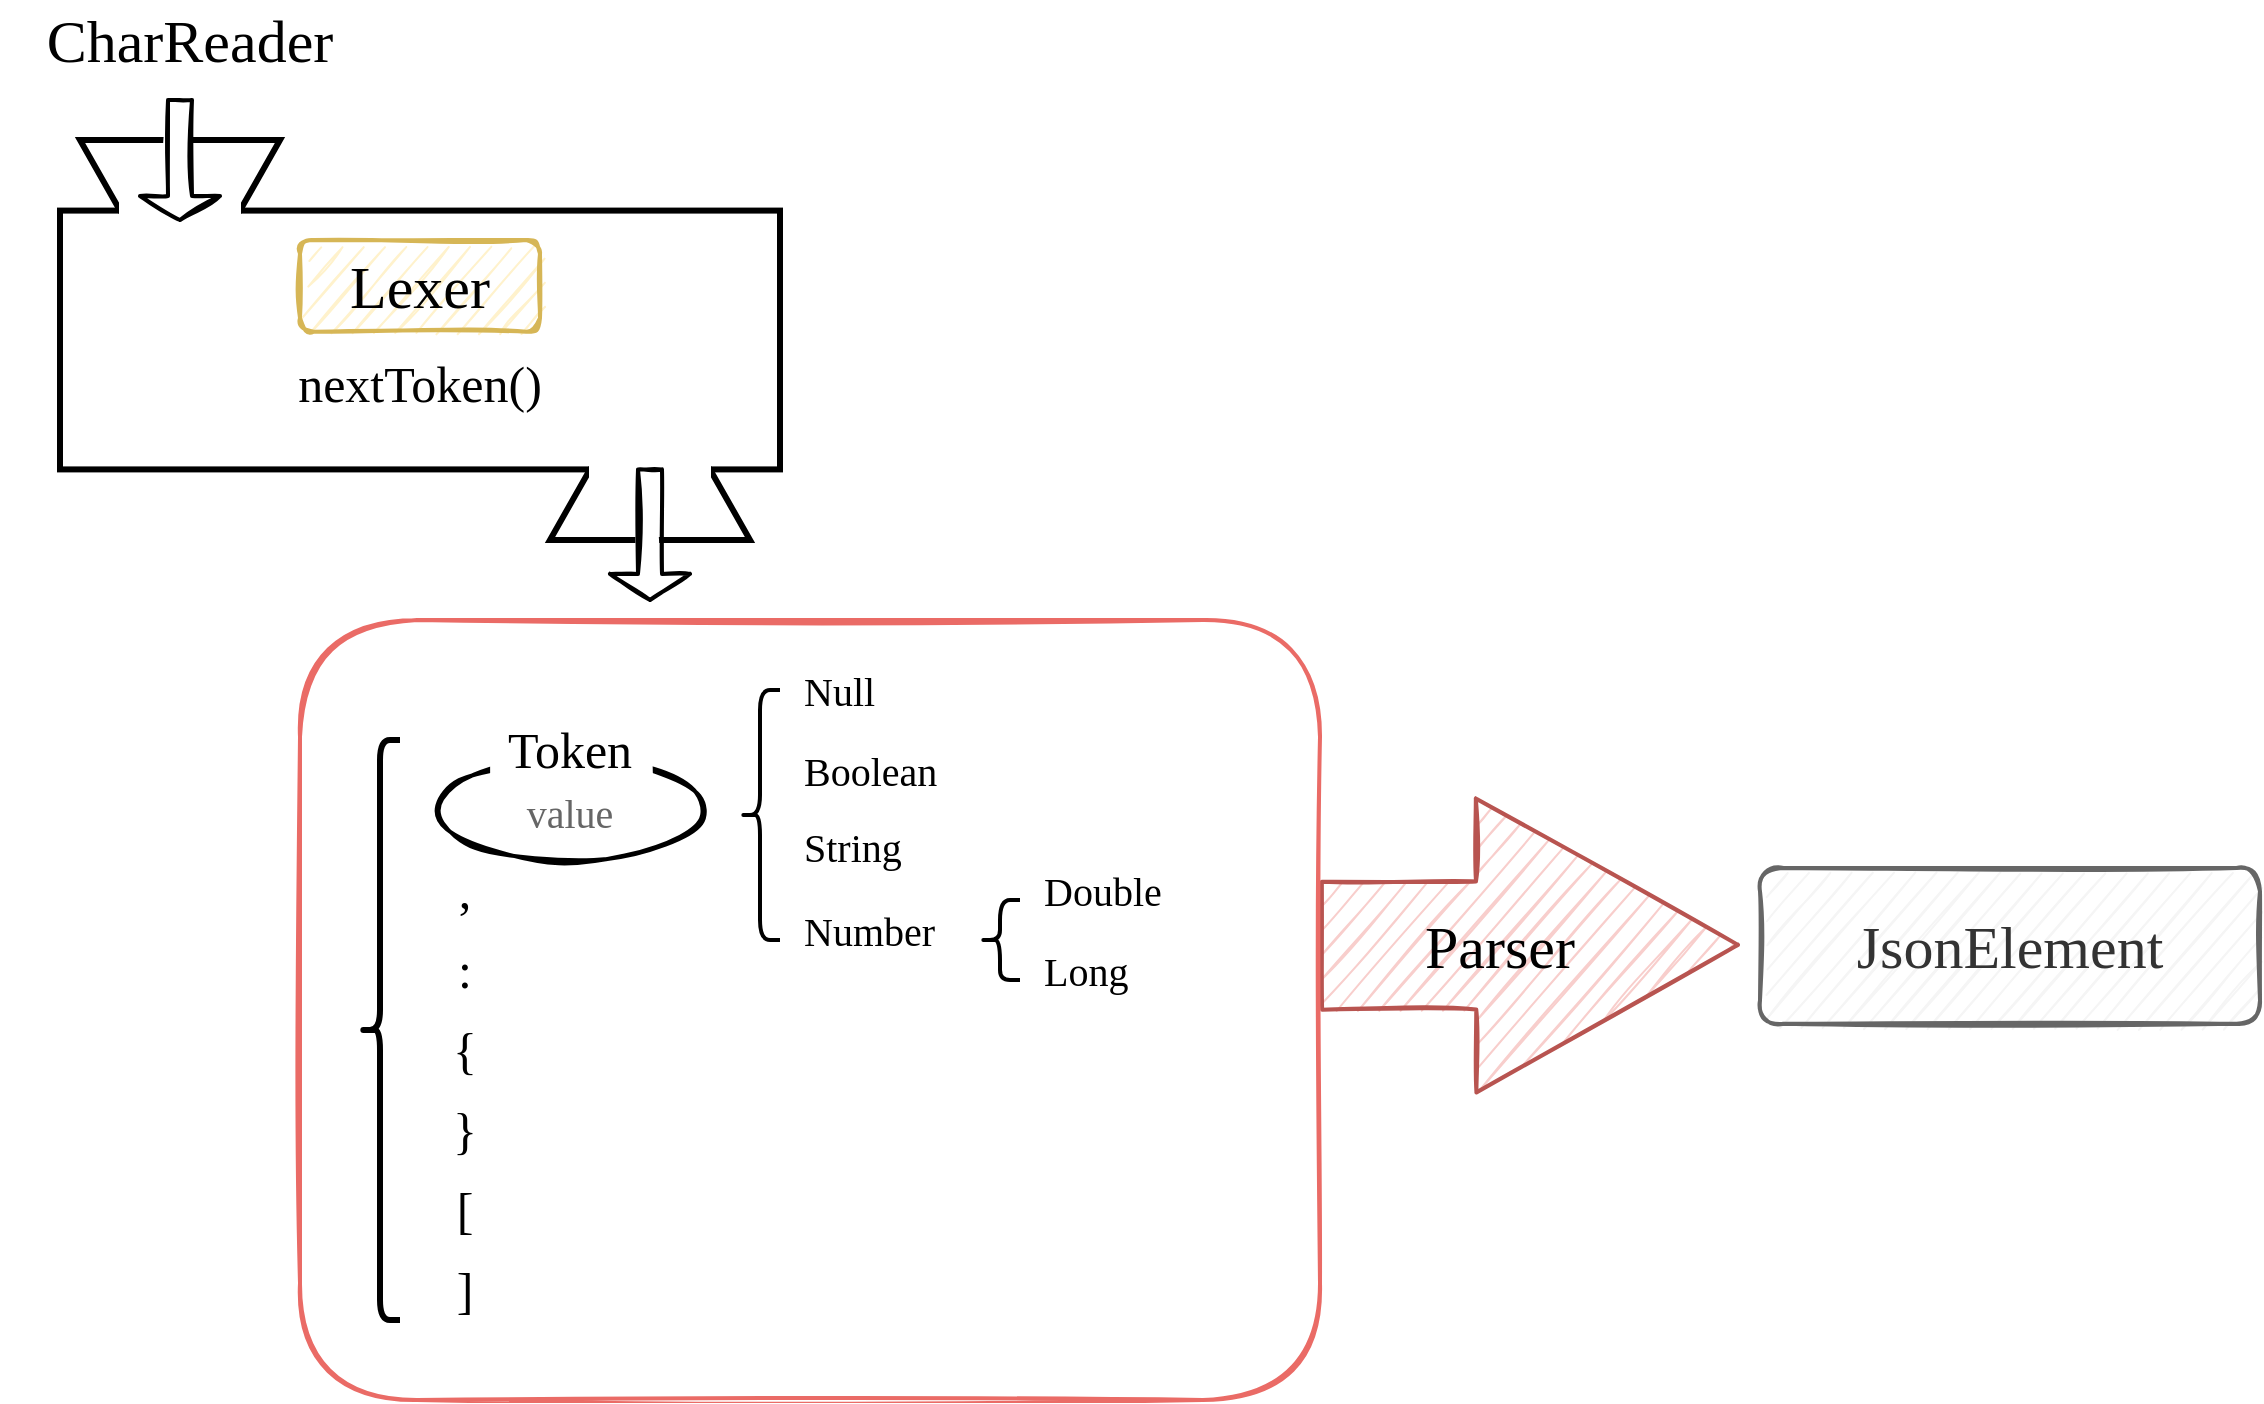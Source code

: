 <mxfile version="20.6.0" type="device"><diagram id="-D63fyDqUhbQ4rXzKHYp" name="Page-1"><mxGraphModel dx="786" dy="399" grid="1" gridSize="10" guides="1" tooltips="1" connect="1" arrows="1" fold="1" page="1" pageScale="1" pageWidth="850" pageHeight="1100" math="0" shadow="0"><root><mxCell id="0"/><mxCell id="1" parent="0"/><mxCell id="o5_4ZlfuwVWxu49N1hfH-40" value="" style="shape=flexArrow;endArrow=classic;html=1;rounded=0;fontFamily=Comic Sans MS;fontSize=20;fontColor=#000000;endWidth=81;endSize=42.98;width=63;sketch=1;strokeColor=#b85450;strokeWidth=2;fillColor=#f8cecc;" parent="1" edge="1"><mxGeometry width="50" height="50" relative="1" as="geometry"><mxPoint x="760" y="482.88" as="sourcePoint"/><mxPoint x="970" y="482.44" as="targetPoint"/></mxGeometry></mxCell><mxCell id="o5_4ZlfuwVWxu49N1hfH-6" value="" style="group;strokeWidth=1;" parent="1" vertex="1" connectable="0"><mxGeometry x="130" y="80" width="360" height="230" as="geometry"/></mxCell><mxCell id="o5_4ZlfuwVWxu49N1hfH-1" value="&lt;font face=&quot;Comic Sans MS&quot; style=&quot;&quot;&gt;&lt;br&gt;&lt;font style=&quot;font-size: 25px;&quot;&gt;&lt;br&gt;nextToken()&lt;/font&gt;&lt;/font&gt;" style="rounded=0;whiteSpace=wrap;html=1;strokeWidth=3;" parent="o5_4ZlfuwVWxu49N1hfH-6" vertex="1"><mxGeometry y="35.294" width="360" height="129.412" as="geometry"/></mxCell><mxCell id="o5_4ZlfuwVWxu49N1hfH-2" value="" style="shape=trapezoid;perimeter=trapezoidPerimeter;whiteSpace=wrap;html=1;fixedSize=1;direction=west;strokeWidth=3;" parent="o5_4ZlfuwVWxu49N1hfH-6" vertex="1"><mxGeometry x="10" width="100" height="35.294" as="geometry"/></mxCell><mxCell id="o5_4ZlfuwVWxu49N1hfH-3" value="" style="rounded=0;whiteSpace=wrap;html=1;strokeColor=#FFFFFF;" parent="o5_4ZlfuwVWxu49N1hfH-6" vertex="1"><mxGeometry x="30" y="11.765" width="60" height="70.588" as="geometry"/></mxCell><mxCell id="o5_4ZlfuwVWxu49N1hfH-4" value="" style="shape=trapezoid;perimeter=trapezoidPerimeter;whiteSpace=wrap;html=1;fixedSize=1;direction=east;strokeWidth=3;" parent="o5_4ZlfuwVWxu49N1hfH-6" vertex="1"><mxGeometry x="245" y="164.706" width="100" height="35.294" as="geometry"/></mxCell><mxCell id="o5_4ZlfuwVWxu49N1hfH-5" value="" style="rounded=0;whiteSpace=wrap;html=1;strokeColor=#FFFFFF;" parent="o5_4ZlfuwVWxu49N1hfH-6" vertex="1"><mxGeometry x="265" y="105.882" width="60" height="70.588" as="geometry"/></mxCell><mxCell id="o5_4ZlfuwVWxu49N1hfH-11" value="Lexer" style="rounded=1;whiteSpace=wrap;html=1;strokeColor=#d6b656;strokeWidth=2;fontFamily=Comic Sans MS;fontSize=30;sketch=1;fillColor=#fff2cc;" parent="o5_4ZlfuwVWxu49N1hfH-6" vertex="1"><mxGeometry x="120" y="50" width="120" height="45.88" as="geometry"/></mxCell><mxCell id="o5_4ZlfuwVWxu49N1hfH-16" value="" style="shape=singleArrow;direction=south;whiteSpace=wrap;html=1;sketch=1;strokeColor=default;strokeWidth=2;fontFamily=Comic Sans MS;fontSize=20;fontColor=#666666;fillColor=default;" parent="o5_4ZlfuwVWxu49N1hfH-6" vertex="1"><mxGeometry x="40" y="-20" width="40" height="60" as="geometry"/></mxCell><mxCell id="o5_4ZlfuwVWxu49N1hfH-17" value="" style="shape=singleArrow;direction=south;whiteSpace=wrap;html=1;sketch=1;strokeColor=default;strokeWidth=2;fontFamily=Comic Sans MS;fontSize=20;fontColor=#666666;fillColor=default;" parent="o5_4ZlfuwVWxu49N1hfH-6" vertex="1"><mxGeometry x="275" y="164.71" width="40" height="65.29" as="geometry"/></mxCell><mxCell id="o5_4ZlfuwVWxu49N1hfH-7" value="CharReader" style="text;html=1;strokeColor=none;fillColor=none;align=center;verticalAlign=middle;whiteSpace=wrap;rounded=0;fontFamily=Comic Sans MS;fontSize=30;" parent="1" vertex="1"><mxGeometry x="100" y="10" width="190" height="40" as="geometry"/></mxCell><mxCell id="o5_4ZlfuwVWxu49N1hfH-37" value="" style="group" parent="1" vertex="1" connectable="0"><mxGeometry x="280" y="340" width="440" height="330" as="geometry"/></mxCell><mxCell id="o5_4ZlfuwVWxu49N1hfH-14" value="" style="group" parent="o5_4ZlfuwVWxu49N1hfH-37" vertex="1" connectable="0"><mxGeometry x="40" y="30" width="130" height="70" as="geometry"/></mxCell><mxCell id="o5_4ZlfuwVWxu49N1hfH-12" value="&lt;font color=&quot;#666666&quot; style=&quot;font-size: 20px;&quot;&gt;value&lt;/font&gt;" style="ellipse;whiteSpace=wrap;html=1;sketch=1;strokeColor=default;strokeWidth=2;fontFamily=Comic Sans MS;fontSize=25;" parent="o5_4ZlfuwVWxu49N1hfH-14" vertex="1"><mxGeometry y="20" width="130" height="50" as="geometry"/></mxCell><mxCell id="o5_4ZlfuwVWxu49N1hfH-13" value="Token" style="text;html=1;align=center;verticalAlign=middle;whiteSpace=wrap;rounded=0;sketch=1;strokeWidth=2;fontFamily=Comic Sans MS;fontSize=25;fillColor=default;" parent="o5_4ZlfuwVWxu49N1hfH-14" vertex="1"><mxGeometry x="25" width="80" height="30" as="geometry"/></mxCell><mxCell id="o5_4ZlfuwVWxu49N1hfH-34" value="" style="group" parent="o5_4ZlfuwVWxu49N1hfH-37" vertex="1" connectable="0"><mxGeometry y="40" width="65" height="290" as="geometry"/></mxCell><mxCell id="o5_4ZlfuwVWxu49N1hfH-9" value="" style="shape=curlyBracket;whiteSpace=wrap;html=1;rounded=1;labelPosition=left;verticalLabelPosition=middle;align=right;verticalAlign=middle;strokeColor=default;strokeWidth=3;fontFamily=Comic Sans MS;fontSize=30;" parent="o5_4ZlfuwVWxu49N1hfH-34" vertex="1"><mxGeometry width="20" height="290" as="geometry"/></mxCell><mxCell id="o5_4ZlfuwVWxu49N1hfH-20" value="&lt;font color=&quot;#000000&quot;&gt;&lt;span style=&quot;font-size: 25px;&quot;&gt;,&lt;/span&gt;&lt;/font&gt;" style="text;html=1;strokeColor=none;fillColor=none;align=center;verticalAlign=middle;whiteSpace=wrap;rounded=0;sketch=1;strokeWidth=2;fontFamily=Comic Sans MS;fontSize=20;fontColor=#666666;" parent="o5_4ZlfuwVWxu49N1hfH-34" vertex="1"><mxGeometry x="40" y="60" width="25" height="30" as="geometry"/></mxCell><mxCell id="o5_4ZlfuwVWxu49N1hfH-21" value="&lt;font color=&quot;#000000&quot;&gt;&lt;span style=&quot;font-size: 25px;&quot;&gt;:&lt;/span&gt;&lt;/font&gt;" style="text;html=1;strokeColor=none;fillColor=none;align=center;verticalAlign=middle;whiteSpace=wrap;rounded=0;sketch=1;strokeWidth=2;fontFamily=Comic Sans MS;fontSize=20;fontColor=#666666;" parent="o5_4ZlfuwVWxu49N1hfH-34" vertex="1"><mxGeometry x="40" y="100" width="25" height="30" as="geometry"/></mxCell><mxCell id="o5_4ZlfuwVWxu49N1hfH-22" value="&lt;font color=&quot;#000000&quot;&gt;&lt;span style=&quot;font-size: 25px;&quot;&gt;{&lt;/span&gt;&lt;/font&gt;" style="text;html=1;strokeColor=none;fillColor=none;align=center;verticalAlign=middle;whiteSpace=wrap;rounded=0;sketch=1;strokeWidth=2;fontFamily=Comic Sans MS;fontSize=20;fontColor=#666666;" parent="o5_4ZlfuwVWxu49N1hfH-34" vertex="1"><mxGeometry x="40" y="140" width="25" height="30" as="geometry"/></mxCell><mxCell id="o5_4ZlfuwVWxu49N1hfH-23" value="&lt;font color=&quot;#000000&quot;&gt;&lt;span style=&quot;font-size: 25px;&quot;&gt;}&lt;/span&gt;&lt;/font&gt;" style="text;html=1;strokeColor=none;fillColor=none;align=center;verticalAlign=middle;whiteSpace=wrap;rounded=0;sketch=1;strokeWidth=2;fontFamily=Comic Sans MS;fontSize=20;fontColor=#666666;" parent="o5_4ZlfuwVWxu49N1hfH-34" vertex="1"><mxGeometry x="40" y="180" width="25" height="30" as="geometry"/></mxCell><mxCell id="o5_4ZlfuwVWxu49N1hfH-24" value="&lt;font color=&quot;#000000&quot;&gt;&lt;span style=&quot;font-size: 25px;&quot;&gt;[&lt;/span&gt;&lt;/font&gt;" style="text;html=1;strokeColor=none;fillColor=none;align=center;verticalAlign=middle;whiteSpace=wrap;rounded=0;sketch=1;strokeWidth=2;fontFamily=Comic Sans MS;fontSize=20;fontColor=#666666;" parent="o5_4ZlfuwVWxu49N1hfH-34" vertex="1"><mxGeometry x="40" y="220" width="25" height="30" as="geometry"/></mxCell><mxCell id="o5_4ZlfuwVWxu49N1hfH-25" value="&lt;font color=&quot;#000000&quot;&gt;&lt;span style=&quot;font-size: 25px;&quot;&gt;]&lt;/span&gt;&lt;/font&gt;" style="text;html=1;strokeColor=none;fillColor=none;align=center;verticalAlign=middle;whiteSpace=wrap;rounded=0;sketch=1;strokeWidth=2;fontFamily=Comic Sans MS;fontSize=20;fontColor=#666666;" parent="o5_4ZlfuwVWxu49N1hfH-34" vertex="1"><mxGeometry x="40" y="260" width="25" height="30" as="geometry"/></mxCell><mxCell id="o5_4ZlfuwVWxu49N1hfH-36" value="" style="group" parent="o5_4ZlfuwVWxu49N1hfH-37" vertex="1" connectable="0"><mxGeometry x="190" width="250" height="170" as="geometry"/></mxCell><mxCell id="o5_4ZlfuwVWxu49N1hfH-26" value="" style="shape=curlyBracket;whiteSpace=wrap;html=1;rounded=1;labelPosition=left;verticalLabelPosition=middle;align=right;verticalAlign=middle;sketch=0;strokeColor=default;strokeWidth=2;fontFamily=Comic Sans MS;fontSize=25;fontColor=#000000;fillColor=default;" parent="o5_4ZlfuwVWxu49N1hfH-36" vertex="1"><mxGeometry y="15" width="20" height="125" as="geometry"/></mxCell><mxCell id="o5_4ZlfuwVWxu49N1hfH-27" value="&lt;font style=&quot;font-size: 20px;&quot; color=&quot;#000000&quot;&gt;Null&lt;/font&gt;" style="text;html=1;strokeColor=none;fillColor=none;align=left;verticalAlign=middle;whiteSpace=wrap;rounded=0;sketch=1;strokeWidth=2;fontFamily=Comic Sans MS;fontSize=20;fontColor=#666666;" parent="o5_4ZlfuwVWxu49N1hfH-36" vertex="1"><mxGeometry x="30" width="120" height="30" as="geometry"/></mxCell><mxCell id="o5_4ZlfuwVWxu49N1hfH-28" value="&lt;font style=&quot;font-size: 20px;&quot; color=&quot;#000000&quot;&gt;Boolean&lt;/font&gt;" style="text;html=1;strokeColor=none;fillColor=none;align=left;verticalAlign=middle;whiteSpace=wrap;rounded=0;sketch=1;strokeWidth=2;fontFamily=Comic Sans MS;fontSize=20;fontColor=#666666;" parent="o5_4ZlfuwVWxu49N1hfH-36" vertex="1"><mxGeometry x="30" y="40" width="120" height="30" as="geometry"/></mxCell><mxCell id="o5_4ZlfuwVWxu49N1hfH-29" value="&lt;font style=&quot;font-size: 20px;&quot; color=&quot;#000000&quot;&gt;String&lt;/font&gt;" style="text;html=1;strokeColor=none;fillColor=none;align=left;verticalAlign=middle;whiteSpace=wrap;rounded=0;sketch=1;strokeWidth=2;fontFamily=Comic Sans MS;fontSize=20;fontColor=#666666;" parent="o5_4ZlfuwVWxu49N1hfH-36" vertex="1"><mxGeometry x="30" y="77.5" width="120" height="30" as="geometry"/></mxCell><mxCell id="o5_4ZlfuwVWxu49N1hfH-30" value="&lt;font style=&quot;font-size: 20px;&quot; color=&quot;#000000&quot;&gt;Number&lt;/font&gt;" style="text;html=1;strokeColor=none;fillColor=none;align=left;verticalAlign=middle;whiteSpace=wrap;rounded=0;sketch=1;strokeWidth=2;fontFamily=Comic Sans MS;fontSize=20;fontColor=#666666;" parent="o5_4ZlfuwVWxu49N1hfH-36" vertex="1"><mxGeometry x="30" y="120" width="120" height="30" as="geometry"/></mxCell><mxCell id="BKL7lZ3XJvBk5i6d7_3B-6" value="" style="group" vertex="1" connectable="0" parent="o5_4ZlfuwVWxu49N1hfH-36"><mxGeometry x="120" y="100" width="130" height="70" as="geometry"/></mxCell><mxCell id="BKL7lZ3XJvBk5i6d7_3B-3" value="" style="shape=curlyBracket;whiteSpace=wrap;html=1;rounded=1;labelPosition=left;verticalLabelPosition=middle;align=right;verticalAlign=middle;size=0.5;sketch=0;shadow=0;strokeWidth=2;" vertex="1" parent="BKL7lZ3XJvBk5i6d7_3B-6"><mxGeometry y="20" width="20" height="40" as="geometry"/></mxCell><mxCell id="BKL7lZ3XJvBk5i6d7_3B-4" value="&lt;font face=&quot;Comic Sans MS&quot; style=&quot;font-size: 20px;&quot;&gt;Double&lt;/font&gt;" style="text;html=1;strokeColor=none;fillColor=none;align=left;verticalAlign=middle;whiteSpace=wrap;rounded=0;" vertex="1" parent="BKL7lZ3XJvBk5i6d7_3B-6"><mxGeometry x="30" width="100" height="30" as="geometry"/></mxCell><mxCell id="BKL7lZ3XJvBk5i6d7_3B-5" value="&lt;font face=&quot;Comic Sans MS&quot; style=&quot;font-size: 20px;&quot;&gt;Long&lt;/font&gt;" style="text;html=1;strokeColor=none;fillColor=none;align=left;verticalAlign=middle;whiteSpace=wrap;rounded=0;" vertex="1" parent="BKL7lZ3XJvBk5i6d7_3B-6"><mxGeometry x="30" y="40" width="100" height="30" as="geometry"/></mxCell><mxCell id="o5_4ZlfuwVWxu49N1hfH-38" value="" style="rounded=1;whiteSpace=wrap;html=1;sketch=1;strokeWidth=2;fontFamily=Comic Sans MS;fontSize=20;fillColor=none;strokeColor=#EA6B66;" parent="1" vertex="1"><mxGeometry x="250" y="320" width="510" height="390" as="geometry"/></mxCell><mxCell id="o5_4ZlfuwVWxu49N1hfH-39" value="Parser" style="rounded=1;whiteSpace=wrap;html=1;strokeColor=none;strokeWidth=2;fontFamily=Comic Sans MS;fontSize=30;sketch=1;fillColor=none;" parent="1" vertex="1"><mxGeometry x="790" y="460" width="120" height="45.88" as="geometry"/></mxCell><mxCell id="o5_4ZlfuwVWxu49N1hfH-57" value="JsonElement" style="rounded=1;whiteSpace=wrap;html=1;strokeColor=#666666;strokeWidth=2;fontFamily=Comic Sans MS;fontSize=30;sketch=1;fillColor=#f5f5f5;fontColor=#333333;" parent="1" vertex="1"><mxGeometry x="980" y="443.97" width="250" height="77.94" as="geometry"/></mxCell></root></mxGraphModel></diagram></mxfile>